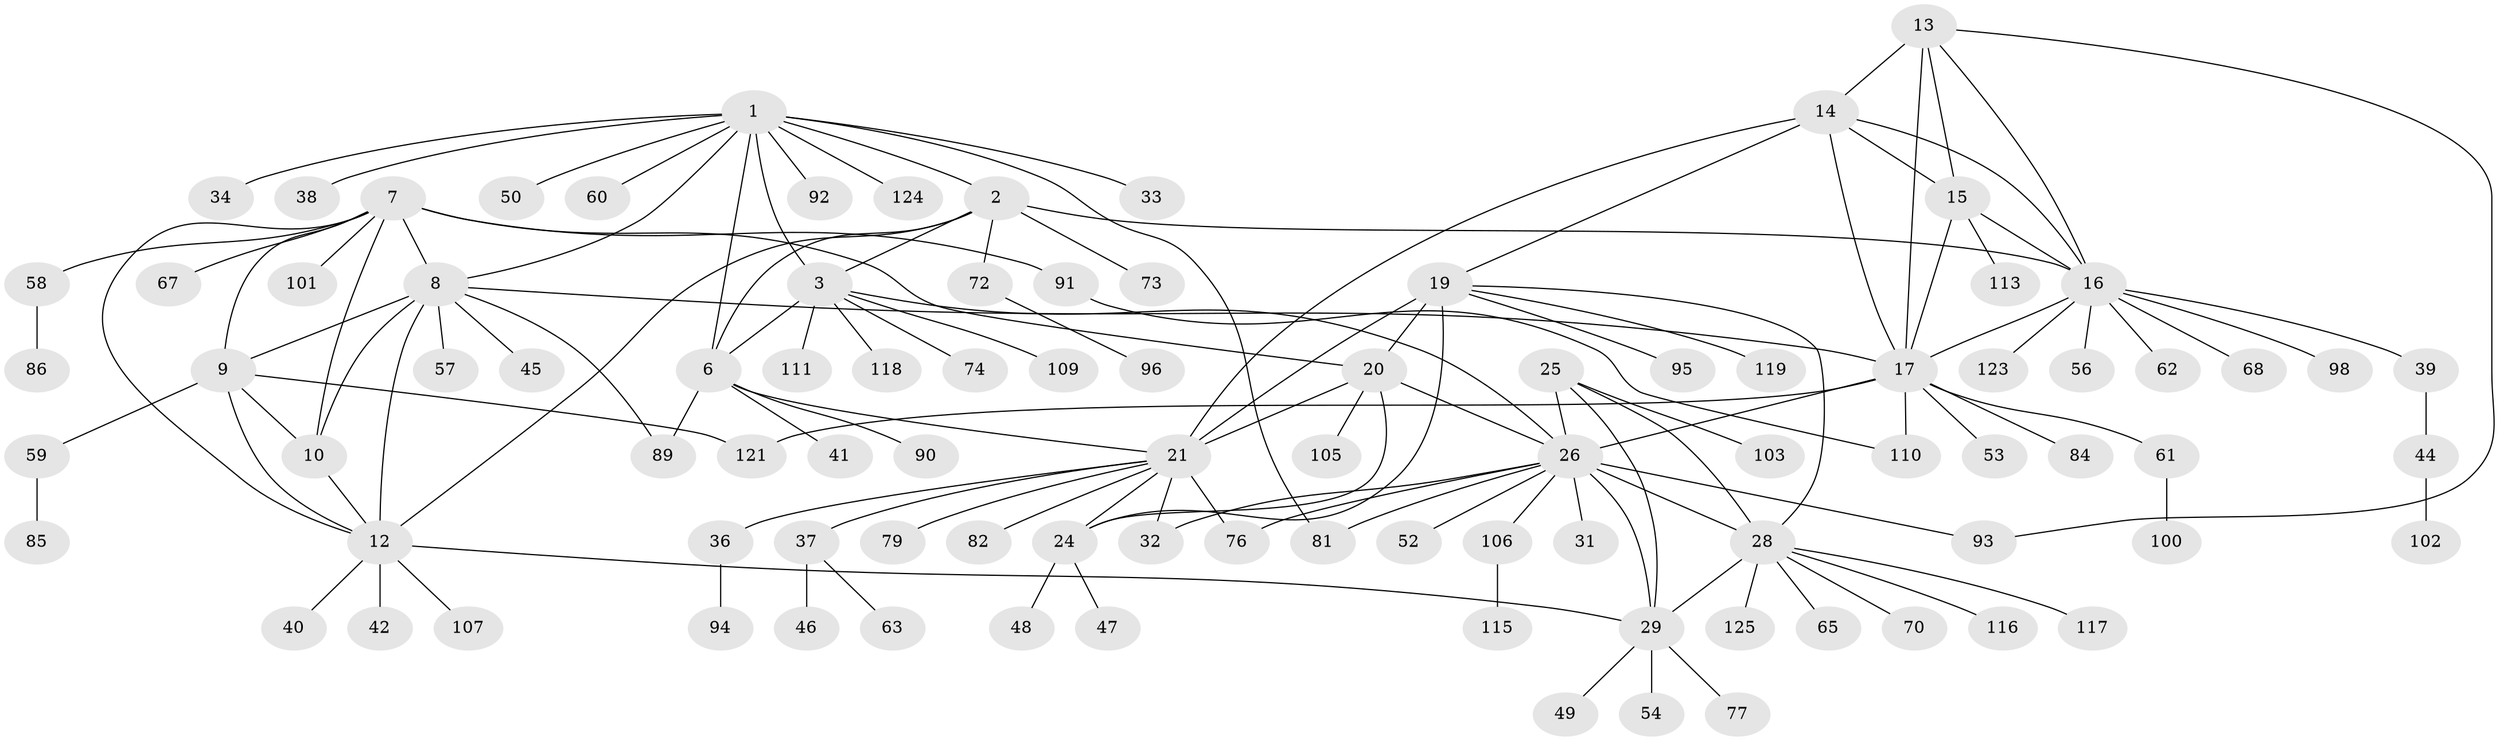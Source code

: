 // original degree distribution, {11: 0.016, 8: 0.04, 9: 0.032, 6: 0.04, 10: 0.048, 5: 0.008, 7: 0.04, 12: 0.016, 1: 0.528, 2: 0.2, 3: 0.032}
// Generated by graph-tools (version 1.1) at 2025/11/02/27/25 16:11:35]
// undirected, 95 vertices, 131 edges
graph export_dot {
graph [start="1"]
  node [color=gray90,style=filled];
  1 [super="+4"];
  2 [super="+51"];
  3 [super="+5"];
  6 [super="+35"];
  7 [super="+104"];
  8 [super="+11"];
  9 [super="+43"];
  10 [super="+108"];
  12;
  13;
  14 [super="+69"];
  15 [super="+87"];
  16 [super="+97"];
  17 [super="+18"];
  19 [super="+114"];
  20 [super="+23"];
  21 [super="+22"];
  24 [super="+66"];
  25 [super="+64"];
  26 [super="+27"];
  28 [super="+30"];
  29 [super="+75"];
  31;
  32;
  33;
  34 [super="+78"];
  36;
  37;
  38;
  39;
  40 [super="+88"];
  41;
  42 [super="+55"];
  44 [super="+120"];
  45;
  46;
  47 [super="+83"];
  48;
  49;
  50 [super="+71"];
  52;
  53;
  54;
  56;
  57;
  58;
  59;
  60;
  61;
  62;
  63;
  65;
  67;
  68;
  70;
  72 [super="+80"];
  73;
  74;
  76;
  77;
  79;
  81;
  82 [super="+99"];
  84;
  85 [super="+122"];
  86;
  89;
  90;
  91;
  92;
  93;
  94;
  95;
  96;
  98;
  100;
  101;
  102;
  103;
  105 [super="+112"];
  106;
  107;
  109;
  110;
  111;
  113;
  115;
  116;
  117;
  118;
  119;
  121;
  123;
  124;
  125;
  1 -- 2 [weight=2];
  1 -- 3 [weight=4];
  1 -- 6 [weight=2];
  1 -- 33;
  1 -- 38;
  1 -- 50;
  1 -- 81;
  1 -- 92;
  1 -- 124;
  1 -- 34;
  1 -- 60;
  1 -- 8;
  2 -- 3 [weight=2];
  2 -- 6;
  2 -- 16;
  2 -- 73;
  2 -- 72;
  2 -- 12;
  3 -- 6 [weight=2];
  3 -- 26;
  3 -- 109;
  3 -- 111;
  3 -- 118;
  3 -- 74;
  6 -- 41;
  6 -- 89;
  6 -- 90;
  6 -- 21;
  7 -- 8 [weight=2];
  7 -- 9;
  7 -- 10;
  7 -- 12;
  7 -- 20;
  7 -- 58;
  7 -- 67;
  7 -- 91;
  7 -- 101;
  8 -- 9 [weight=2];
  8 -- 10 [weight=2];
  8 -- 12 [weight=2];
  8 -- 45;
  8 -- 17;
  8 -- 89;
  8 -- 57;
  9 -- 10;
  9 -- 12;
  9 -- 59;
  9 -- 121;
  10 -- 12;
  12 -- 29;
  12 -- 40;
  12 -- 42;
  12 -- 107;
  13 -- 14;
  13 -- 15;
  13 -- 16;
  13 -- 17 [weight=2];
  13 -- 93;
  14 -- 15;
  14 -- 16;
  14 -- 17 [weight=2];
  14 -- 19;
  14 -- 21;
  15 -- 16;
  15 -- 17 [weight=2];
  15 -- 113;
  16 -- 17 [weight=2];
  16 -- 39;
  16 -- 56;
  16 -- 62;
  16 -- 68;
  16 -- 123;
  16 -- 98;
  17 -- 53;
  17 -- 110;
  17 -- 84;
  17 -- 121;
  17 -- 61;
  17 -- 26;
  19 -- 20 [weight=2];
  19 -- 21 [weight=2];
  19 -- 24;
  19 -- 95;
  19 -- 119;
  19 -- 28;
  20 -- 21 [weight=4];
  20 -- 24 [weight=2];
  20 -- 105;
  20 -- 26;
  21 -- 24 [weight=2];
  21 -- 32;
  21 -- 76;
  21 -- 79;
  21 -- 82;
  21 -- 36;
  21 -- 37;
  24 -- 47;
  24 -- 48;
  25 -- 26 [weight=2];
  25 -- 28 [weight=2];
  25 -- 29;
  25 -- 103;
  26 -- 28 [weight=4];
  26 -- 29 [weight=2];
  26 -- 32;
  26 -- 52;
  26 -- 76;
  26 -- 81;
  26 -- 93;
  26 -- 106;
  26 -- 31;
  28 -- 29 [weight=2];
  28 -- 65;
  28 -- 116;
  28 -- 117;
  28 -- 125;
  28 -- 70;
  29 -- 49;
  29 -- 54;
  29 -- 77;
  36 -- 94;
  37 -- 46;
  37 -- 63;
  39 -- 44;
  44 -- 102;
  58 -- 86;
  59 -- 85;
  61 -- 100;
  72 -- 96;
  91 -- 110;
  106 -- 115;
}
